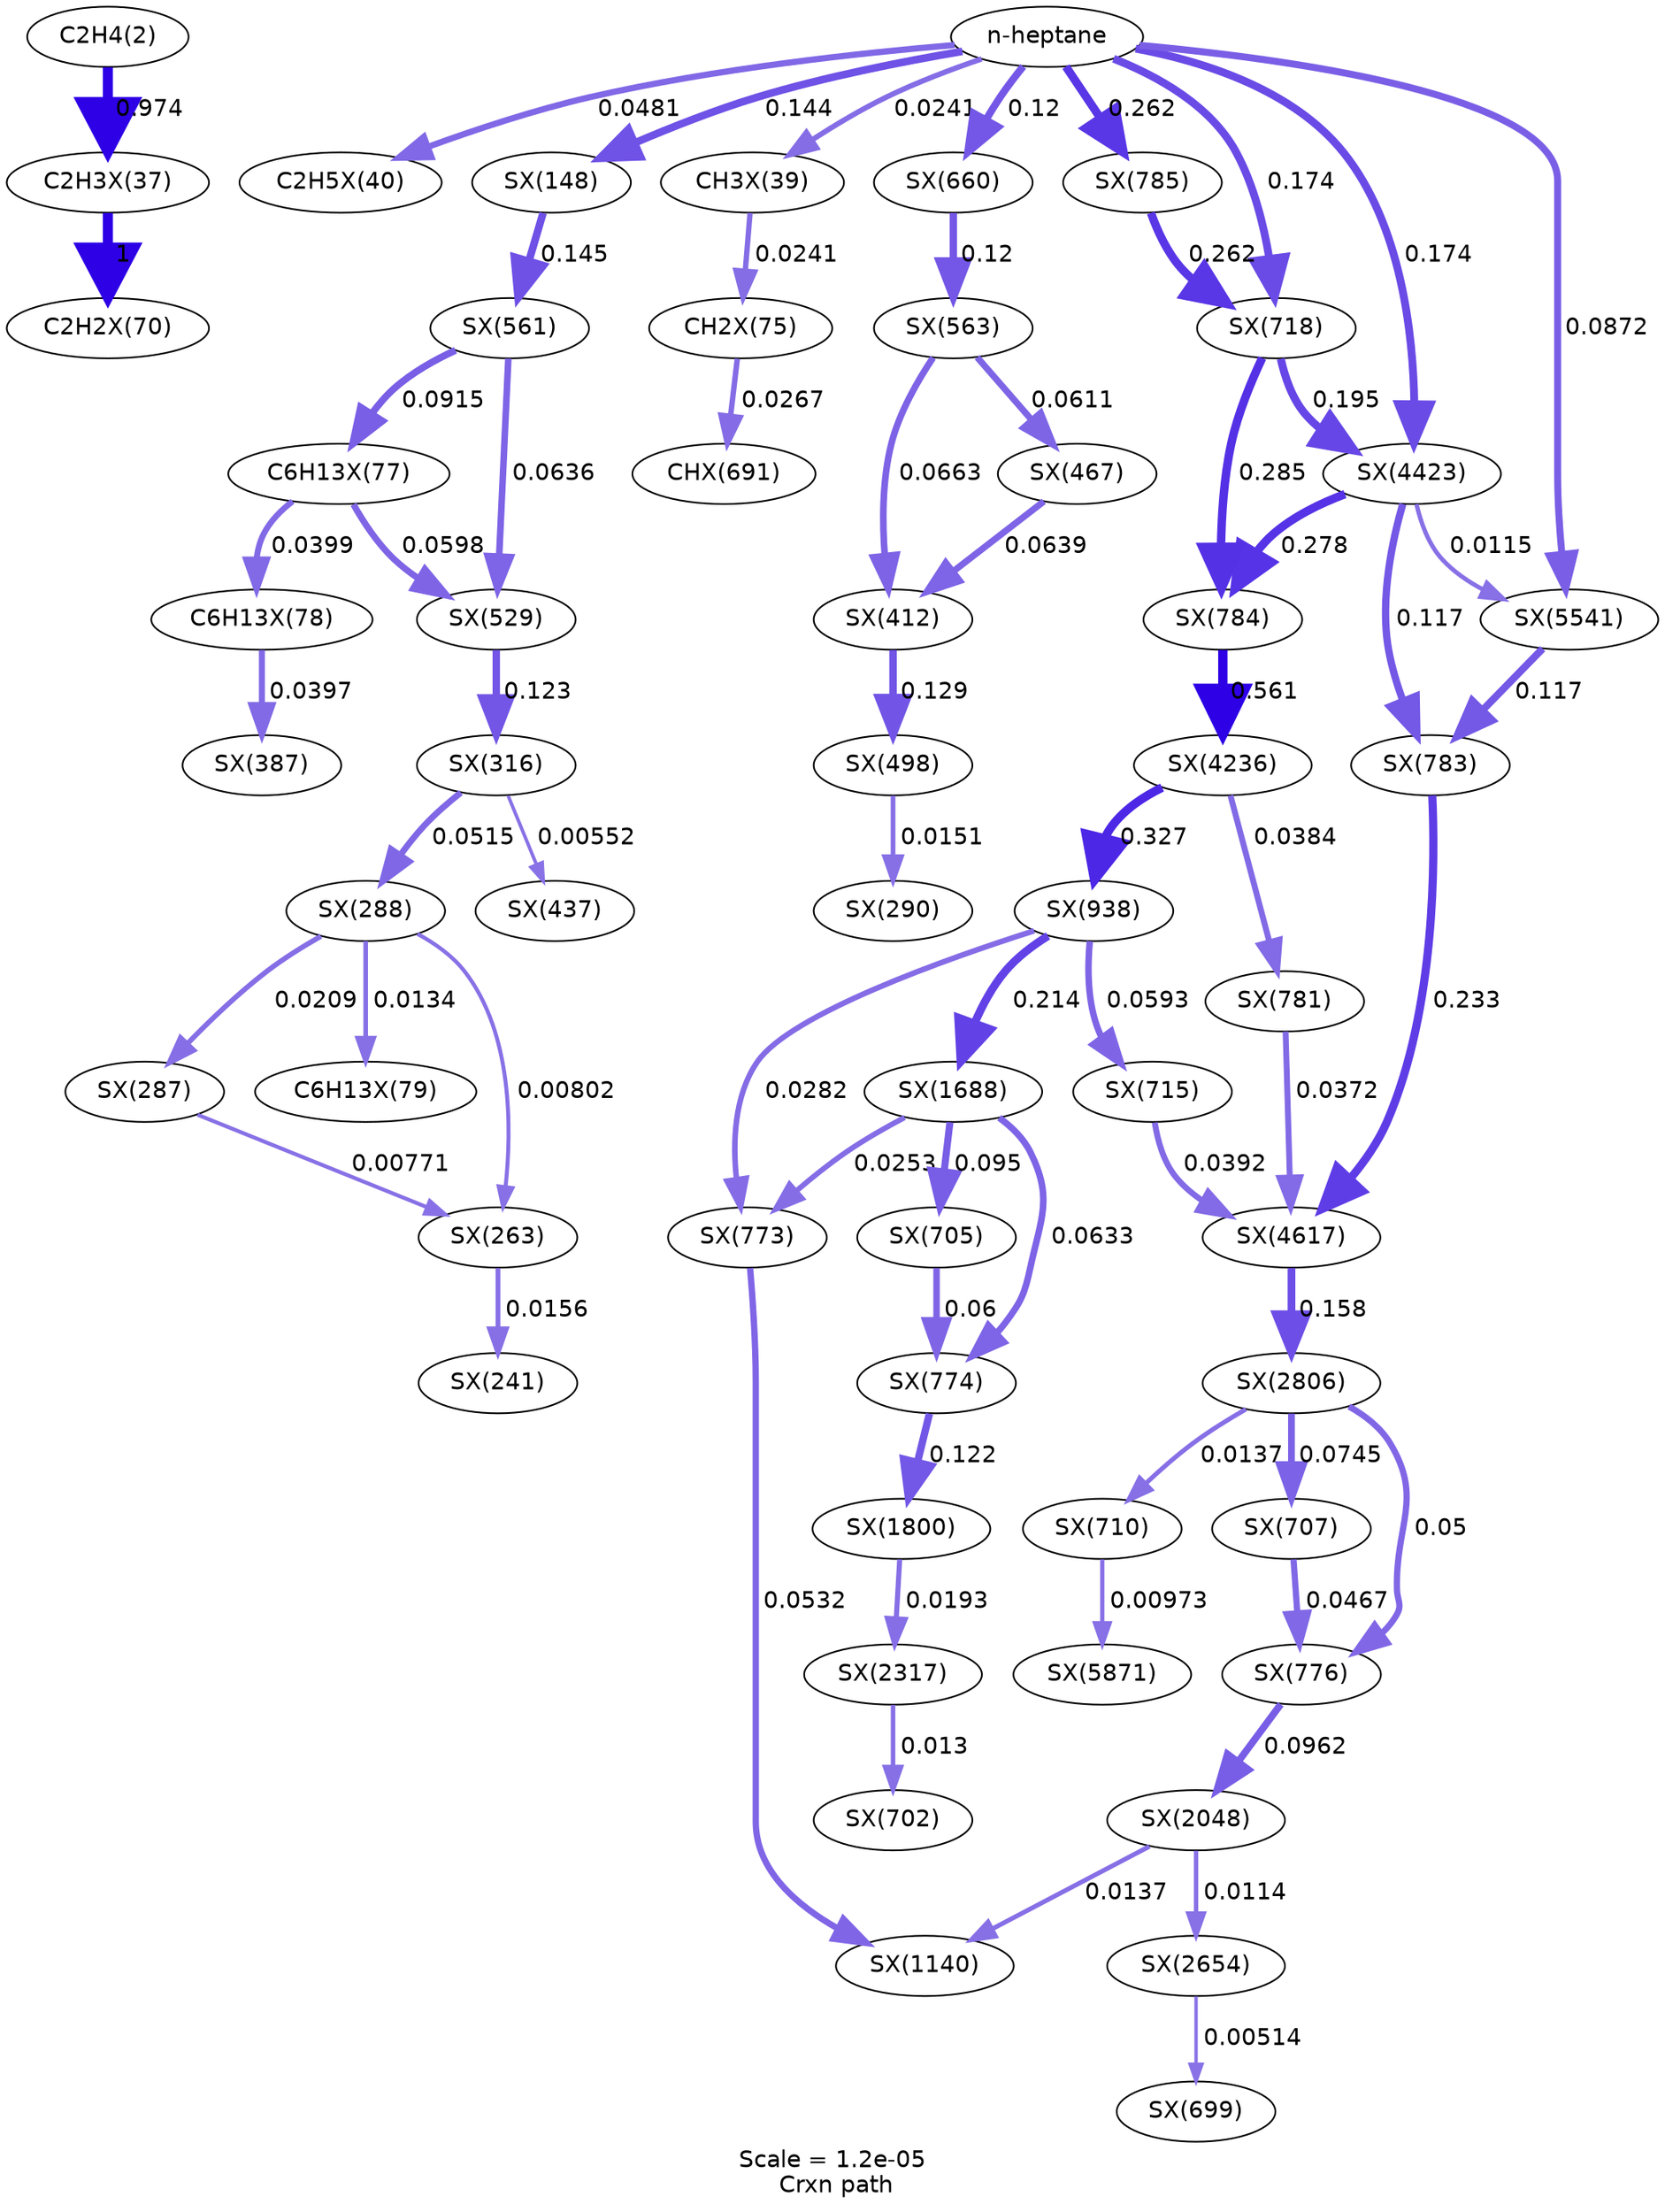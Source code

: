 digraph reaction_paths {
center=1;
s5 -> s23[fontname="Helvetica", style="setlinewidth(5.98)", arrowsize=2.99, color="0.7, 1.47, 0.9"
, label=" 0.974"];
s23 -> s32[fontname="Helvetica", style="setlinewidth(6)", arrowsize=3, color="0.7, 1.5, 0.9"
, label=" 1"];
s0 -> s25[fontname="Helvetica", style="setlinewidth(3.71)", arrowsize=1.85, color="0.7, 0.548, 0.9"
, label=" 0.0481"];
s62 -> s60[fontname="Helvetica", style="setlinewidth(2.86)", arrowsize=1.43, color="0.7, 0.516, 0.9"
, label=" 0.0156"];
s65 -> s62[fontname="Helvetica", style="setlinewidth(2.36)", arrowsize=1.18, color="0.7, 0.508, 0.9"
, label=" 0.00802"];
s64 -> s62[fontname="Helvetica", style="setlinewidth(2.33)", arrowsize=1.16, color="0.7, 0.508, 0.9"
, label=" 0.00771"];
s65 -> s64[fontname="Helvetica", style="setlinewidth(3.08)", arrowsize=1.54, color="0.7, 0.521, 0.9"
, label=" 0.0209"];
s65 -> s37[fontname="Helvetica", style="setlinewidth(2.75)", arrowsize=1.37, color="0.7, 0.513, 0.9"
, label=" 0.0134"];
s68 -> s65[fontname="Helvetica", style="setlinewidth(3.76)", arrowsize=1.88, color="0.7, 0.551, 0.9"
, label=" 0.0515"];
s36 -> s73[fontname="Helvetica", style="setlinewidth(3.56)", arrowsize=1.78, color="0.7, 0.54, 0.9"
, label=" 0.0397"];
s35 -> s36[fontname="Helvetica", style="setlinewidth(3.57)", arrowsize=1.78, color="0.7, 0.54, 0.9"
, label=" 0.0399"];
s68 -> s77[fontname="Helvetica", style="setlinewidth(2.07)", arrowsize=1.04, color="0.7, 0.506, 0.9"
, label=" 0.00552"];
s84 -> s68[fontname="Helvetica", style="setlinewidth(4.42)", arrowsize=2.21, color="0.7, 0.623, 0.9"
, label=" 0.123"];
s35 -> s84[fontname="Helvetica", style="setlinewidth(3.87)", arrowsize=1.94, color="0.7, 0.56, 0.9"
, label=" 0.0598"];
s86 -> s84[fontname="Helvetica", style="setlinewidth(3.92)", arrowsize=1.96, color="0.7, 0.564, 0.9"
, label=" 0.0636"];
s86 -> s35[fontname="Helvetica", style="setlinewidth(4.19)", arrowsize=2.1, color="0.7, 0.591, 0.9"
, label=" 0.0915"];
s39 -> s86[fontname="Helvetica", style="setlinewidth(4.54)", arrowsize=2.27, color="0.7, 0.645, 0.9"
, label=" 0.145"];
s0 -> s39[fontname="Helvetica", style="setlinewidth(4.54)", arrowsize=2.27, color="0.7, 0.644, 0.9"
, label=" 0.144"];
s0 -> s24[fontname="Helvetica", style="setlinewidth(3.19)", arrowsize=1.59, color="0.7, 0.524, 0.9"
, label=" 0.0241"];
s24 -> s33[fontname="Helvetica", style="setlinewidth(3.19)", arrowsize=1.59, color="0.7, 0.524, 0.9"
, label=" 0.0241"];
s0 -> s91[fontname="Helvetica", style="setlinewidth(4.4)", arrowsize=2.2, color="0.7, 0.62, 0.9"
, label=" 0.12"];
s0 -> s232[fontname="Helvetica", style="setlinewidth(4.68)", arrowsize=2.34, color="0.7, 0.674, 0.9"
, label=" 0.174"];
s0 -> s114[fontname="Helvetica", style="setlinewidth(4.68)", arrowsize=2.34, color="0.7, 0.674, 0.9"
, label=" 0.174"];
s0 -> s132[fontname="Helvetica", style="setlinewidth(4.99)", arrowsize=2.49, color="0.7, 0.762, 0.9"
, label=" 0.262"];
s0 -> s239[fontname="Helvetica", style="setlinewidth(4.16)", arrowsize=2.08, color="0.7, 0.587, 0.9"
, label=" 0.0872"];
s33 -> s93[fontname="Helvetica", style="setlinewidth(3.26)", arrowsize=1.63, color="0.7, 0.527, 0.9"
, label=" 0.0267"];
s75 -> s81[fontname="Helvetica", style="setlinewidth(4.46)", arrowsize=2.23, color="0.7, 0.629, 0.9"
, label=" 0.129"];
s81 -> s66[fontname="Helvetica", style="setlinewidth(2.83)", arrowsize=1.42, color="0.7, 0.515, 0.9"
, label=" 0.0151"];
s87 -> s75[fontname="Helvetica", style="setlinewidth(3.95)", arrowsize=1.98, color="0.7, 0.566, 0.9"
, label=" 0.0663"];
s79 -> s75[fontname="Helvetica", style="setlinewidth(3.92)", arrowsize=1.96, color="0.7, 0.564, 0.9"
, label=" 0.0639"];
s91 -> s87[fontname="Helvetica", style="setlinewidth(4.4)", arrowsize=2.2, color="0.7, 0.62, 0.9"
, label=" 0.12"];
s87 -> s79[fontname="Helvetica", style="setlinewidth(3.89)", arrowsize=1.94, color="0.7, 0.561, 0.9"
, label=" 0.0611"];
s120 -> s155[fontname="Helvetica", style="setlinewidth(3.79)", arrowsize=1.89, color="0.7, 0.553, 0.9"
, label=" 0.0532"];
s188 -> s155[fontname="Helvetica", style="setlinewidth(2.76)", arrowsize=1.38, color="0.7, 0.514, 0.9"
, label=" 0.0137"];
s172 -> s120[fontname="Helvetica", style="setlinewidth(3.22)", arrowsize=1.61, color="0.7, 0.525, 0.9"
, label=" 0.0253"];
s141 -> s120[fontname="Helvetica", style="setlinewidth(3.31)", arrowsize=1.65, color="0.7, 0.528, 0.9"
, label=" 0.0282"];
s198 -> s98[fontname="Helvetica", style="setlinewidth(2.72)", arrowsize=1.36, color="0.7, 0.513, 0.9"
, label=" 0.013"];
s123 -> s188[fontname="Helvetica", style="setlinewidth(4.23)", arrowsize=2.12, color="0.7, 0.596, 0.9"
, label=" 0.0962"];
s188 -> s210[fontname="Helvetica", style="setlinewidth(2.62)", arrowsize=1.31, color="0.7, 0.511, 0.9"
, label=" 0.0114"];
s213 -> s123[fontname="Helvetica", style="setlinewidth(3.74)", arrowsize=1.87, color="0.7, 0.55, 0.9"
, label=" 0.05"];
s103 -> s123[fontname="Helvetica", style="setlinewidth(3.69)", arrowsize=1.84, color="0.7, 0.547, 0.9"
, label=" 0.0467"];
s210 -> s95[fontname="Helvetica", style="setlinewidth(2.02)", arrowsize=1.01, color="0.7, 0.505, 0.9"
, label=" 0.00514"];
s178 -> s198[fontname="Helvetica", style="setlinewidth(3.02)", arrowsize=1.51, color="0.7, 0.519, 0.9"
, label=" 0.0193"];
s121 -> s178[fontname="Helvetica", style="setlinewidth(4.41)", arrowsize=2.21, color="0.7, 0.622, 0.9"
, label=" 0.122"];
s172 -> s121[fontname="Helvetica", style="setlinewidth(3.92)", arrowsize=1.96, color="0.7, 0.563, 0.9"
, label=" 0.0633"];
s101 -> s121[fontname="Helvetica", style="setlinewidth(3.88)", arrowsize=1.94, color="0.7, 0.56, 0.9"
, label=" 0.06"];
s172 -> s101[fontname="Helvetica", style="setlinewidth(4.22)", arrowsize=2.11, color="0.7, 0.595, 0.9"
, label=" 0.095"];
s141 -> s172[fontname="Helvetica", style="setlinewidth(4.84)", arrowsize=2.42, color="0.7, 0.714, 0.9"
, label=" 0.214"];
s141 -> s111[fontname="Helvetica", style="setlinewidth(3.87)", arrowsize=1.93, color="0.7, 0.559, 0.9"
, label=" 0.0593"];
s228 -> s141[fontname="Helvetica", style="setlinewidth(5.16)", arrowsize=2.58, color="0.7, 0.827, 0.9"
, label=" 0.327"];
s111 -> s235[fontname="Helvetica", style="setlinewidth(3.56)", arrowsize=1.78, color="0.7, 0.539, 0.9"
, label=" 0.0392"];
s131 -> s228[fontname="Helvetica", style="setlinewidth(5.56)", arrowsize=2.78, color="0.7, 1.06, 0.9"
, label=" 0.561"];
s228 -> s128[fontname="Helvetica", style="setlinewidth(3.54)", arrowsize=1.77, color="0.7, 0.538, 0.9"
, label=" 0.0384"];
s232 -> s131[fontname="Helvetica", style="setlinewidth(5.03)", arrowsize=2.52, color="0.7, 0.778, 0.9"
, label=" 0.278"];
s114 -> s131[fontname="Helvetica", style="setlinewidth(5.05)", arrowsize=2.53, color="0.7, 0.785, 0.9"
, label=" 0.285"];
s128 -> s235[fontname="Helvetica", style="setlinewidth(3.52)", arrowsize=1.76, color="0.7, 0.537, 0.9"
, label=" 0.0372"];
s130 -> s235[fontname="Helvetica", style="setlinewidth(4.9)", arrowsize=2.45, color="0.7, 0.733, 0.9"
, label=" 0.233"];
s235 -> s213[fontname="Helvetica", style="setlinewidth(4.61)", arrowsize=2.3, color="0.7, 0.658, 0.9"
, label=" 0.158"];
s232 -> s130[fontname="Helvetica", style="setlinewidth(4.38)", arrowsize=2.19, color="0.7, 0.617, 0.9"
, label=" 0.117"];
s239 -> s130[fontname="Helvetica", style="setlinewidth(4.38)", arrowsize=2.19, color="0.7, 0.617, 0.9"
, label=" 0.117"];
s213 -> s103[fontname="Helvetica", style="setlinewidth(4.04)", arrowsize=2.02, color="0.7, 0.574, 0.9"
, label=" 0.0745"];
s213 -> s106[fontname="Helvetica", style="setlinewidth(2.76)", arrowsize=1.38, color="0.7, 0.514, 0.9"
, label=" 0.0137"];
s106 -> s241[fontname="Helvetica", style="setlinewidth(2.5)", arrowsize=1.25, color="0.7, 0.51, 0.9"
, label=" 0.00973"];
s114 -> s232[fontname="Helvetica", style="setlinewidth(4.77)", arrowsize=2.38, color="0.7, 0.695, 0.9"
, label=" 0.195"];
s232 -> s239[fontname="Helvetica", style="setlinewidth(2.63)", arrowsize=1.31, color="0.7, 0.511, 0.9"
, label=" 0.0115"];
s132 -> s114[fontname="Helvetica", style="setlinewidth(4.99)", arrowsize=2.49, color="0.7, 0.762, 0.9"
, label=" 0.262"];
s0 [ fontname="Helvetica", label="n-heptane"];
s5 [ fontname="Helvetica", label="C2H4(2)"];
s23 [ fontname="Helvetica", label="C2H3X(37)"];
s24 [ fontname="Helvetica", label="CH3X(39)"];
s25 [ fontname="Helvetica", label="C2H5X(40)"];
s32 [ fontname="Helvetica", label="C2H2X(70)"];
s33 [ fontname="Helvetica", label="CH2X(75)"];
s35 [ fontname="Helvetica", label="C6H13X(77)"];
s36 [ fontname="Helvetica", label="C6H13X(78)"];
s37 [ fontname="Helvetica", label="C6H13X(79)"];
s39 [ fontname="Helvetica", label="SX(148)"];
s60 [ fontname="Helvetica", label="SX(241)"];
s62 [ fontname="Helvetica", label="SX(263)"];
s64 [ fontname="Helvetica", label="SX(287)"];
s65 [ fontname="Helvetica", label="SX(288)"];
s66 [ fontname="Helvetica", label="SX(290)"];
s68 [ fontname="Helvetica", label="SX(316)"];
s73 [ fontname="Helvetica", label="SX(387)"];
s75 [ fontname="Helvetica", label="SX(412)"];
s77 [ fontname="Helvetica", label="SX(437)"];
s79 [ fontname="Helvetica", label="SX(467)"];
s81 [ fontname="Helvetica", label="SX(498)"];
s84 [ fontname="Helvetica", label="SX(529)"];
s86 [ fontname="Helvetica", label="SX(561)"];
s87 [ fontname="Helvetica", label="SX(563)"];
s91 [ fontname="Helvetica", label="SX(660)"];
s93 [ fontname="Helvetica", label="CHX(691)"];
s95 [ fontname="Helvetica", label="SX(699)"];
s98 [ fontname="Helvetica", label="SX(702)"];
s101 [ fontname="Helvetica", label="SX(705)"];
s103 [ fontname="Helvetica", label="SX(707)"];
s106 [ fontname="Helvetica", label="SX(710)"];
s111 [ fontname="Helvetica", label="SX(715)"];
s114 [ fontname="Helvetica", label="SX(718)"];
s120 [ fontname="Helvetica", label="SX(773)"];
s121 [ fontname="Helvetica", label="SX(774)"];
s123 [ fontname="Helvetica", label="SX(776)"];
s128 [ fontname="Helvetica", label="SX(781)"];
s130 [ fontname="Helvetica", label="SX(783)"];
s131 [ fontname="Helvetica", label="SX(784)"];
s132 [ fontname="Helvetica", label="SX(785)"];
s141 [ fontname="Helvetica", label="SX(938)"];
s155 [ fontname="Helvetica", label="SX(1140)"];
s172 [ fontname="Helvetica", label="SX(1688)"];
s178 [ fontname="Helvetica", label="SX(1800)"];
s188 [ fontname="Helvetica", label="SX(2048)"];
s198 [ fontname="Helvetica", label="SX(2317)"];
s210 [ fontname="Helvetica", label="SX(2654)"];
s213 [ fontname="Helvetica", label="SX(2806)"];
s228 [ fontname="Helvetica", label="SX(4236)"];
s232 [ fontname="Helvetica", label="SX(4423)"];
s235 [ fontname="Helvetica", label="SX(4617)"];
s239 [ fontname="Helvetica", label="SX(5541)"];
s241 [ fontname="Helvetica", label="SX(5871)"];
 label = "Scale = 1.2e-05\l Crxn path";
 fontname = "Helvetica";
}

